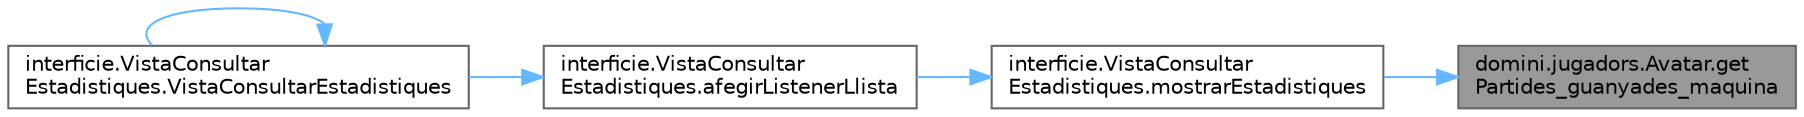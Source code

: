 digraph "domini.jugadors.Avatar.getPartides_guanyades_maquina"
{
 // INTERACTIVE_SVG=YES
 // LATEX_PDF_SIZE
  bgcolor="transparent";
  edge [fontname=Helvetica,fontsize=10,labelfontname=Helvetica,labelfontsize=10];
  node [fontname=Helvetica,fontsize=10,shape=box,height=0.2,width=0.4];
  rankdir="RL";
  Node1 [id="Node000001",label="domini.jugadors.Avatar.get\lPartides_guanyades_maquina",height=0.2,width=0.4,color="gray40", fillcolor="grey60", style="filled", fontcolor="black",tooltip="Obté el nombre de partides guanyades contra la màquina."];
  Node1 -> Node2 [id="edge1_Node000001_Node000002",dir="back",color="steelblue1",style="solid",tooltip=" "];
  Node2 [id="Node000002",label="interficie.VistaConsultar\lEstadistiques.mostrarEstadistiques",height=0.2,width=0.4,color="grey40", fillcolor="white", style="filled",URL="$classinterficie_1_1_vista_consultar_estadistiques.html#a2d04a42f93b8d16629d5795a935ae87e",tooltip="Mostra les estadístiques d’un avatar seleccionat a l’àrea d’estadístiques."];
  Node2 -> Node3 [id="edge2_Node000002_Node000003",dir="back",color="steelblue1",style="solid",tooltip=" "];
  Node3 [id="Node000003",label="interficie.VistaConsultar\lEstadistiques.afegirListenerLlista",height=0.2,width=0.4,color="grey40", fillcolor="white", style="filled",URL="$classinterficie_1_1_vista_consultar_estadistiques.html#a1f4f83c8a4fdc86e24ef38f338645fbf",tooltip="Afegeix un listener a la llista per mostrar estadístiques quan es selecciona un avatar."];
  Node3 -> Node4 [id="edge3_Node000003_Node000004",dir="back",color="steelblue1",style="solid",tooltip=" "];
  Node4 [id="Node000004",label="interficie.VistaConsultar\lEstadistiques.VistaConsultarEstadistiques",height=0.2,width=0.4,color="grey40", fillcolor="white", style="filled",URL="$classinterficie_1_1_vista_consultar_estadistiques.html#a72ea2d682e9b49e5fa9a21c42187f581",tooltip="Constructor principal de la vista."];
  Node4 -> Node4 [id="edge4_Node000004_Node000004",dir="back",color="steelblue1",style="solid",tooltip=" "];
}
